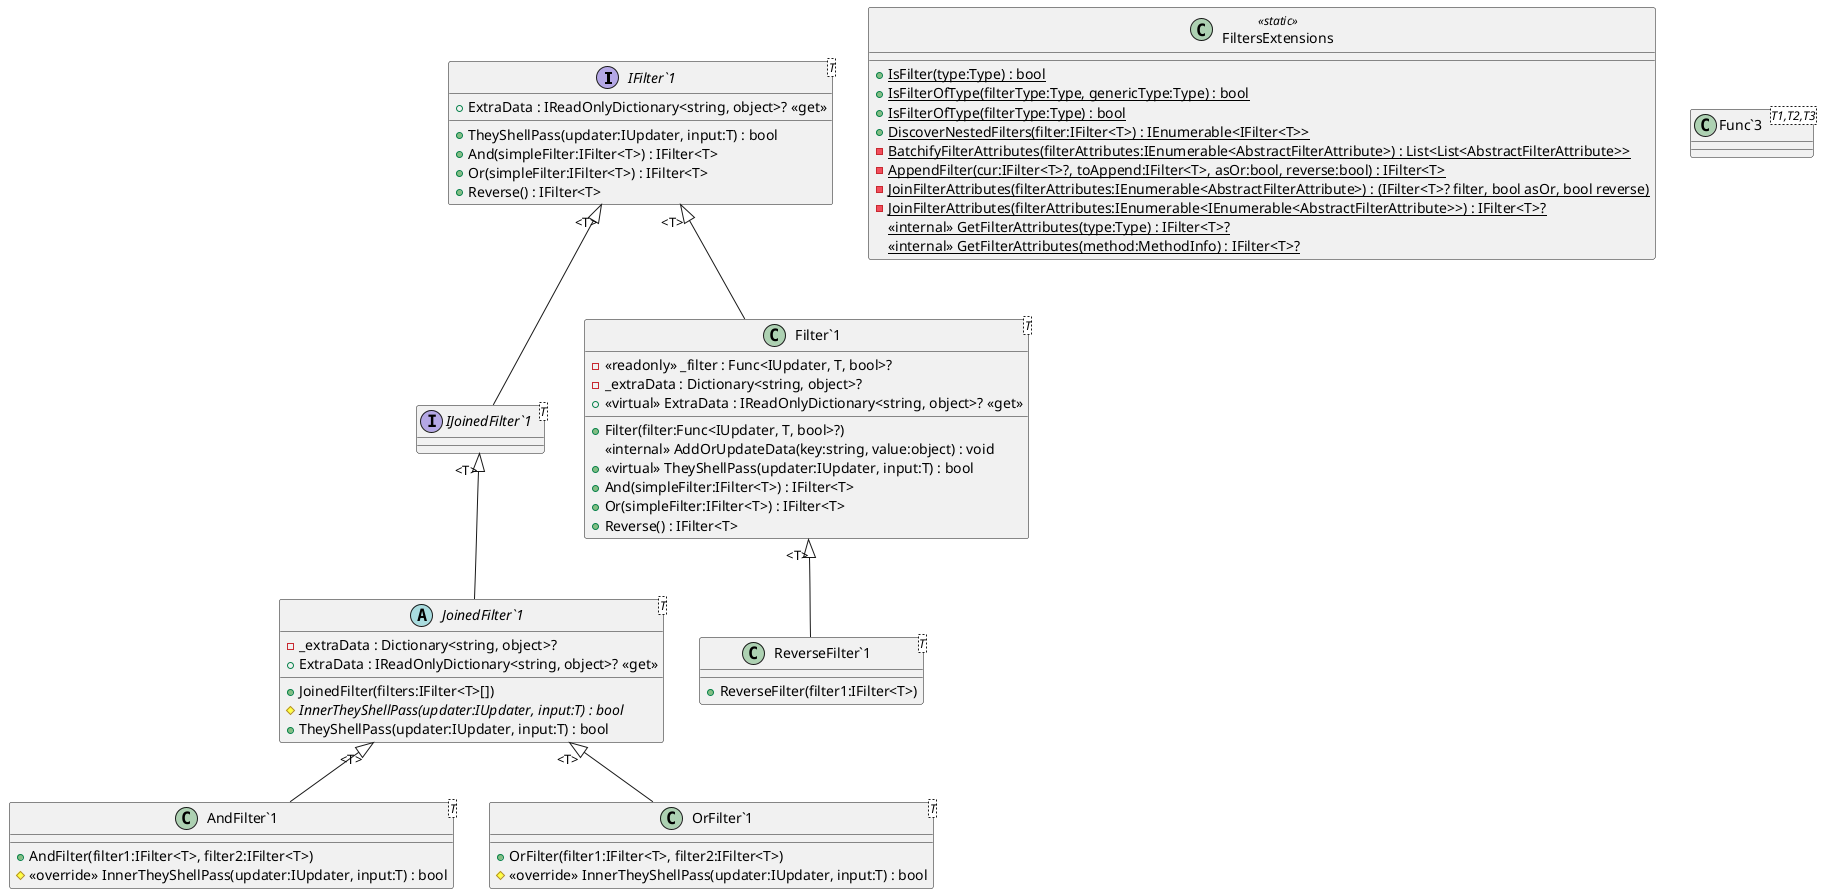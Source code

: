 @startuml
interface "IFilter`1"<T> {
    + TheyShellPass(updater:IUpdater, input:T) : bool
    + ExtraData : IReadOnlyDictionary<string, object>? <<get>>
    + And(simpleFilter:IFilter<T>) : IFilter<T>
    + Or(simpleFilter:IFilter<T>) : IFilter<T>
    + Reverse() : IFilter<T>
}
interface "IJoinedFilter`1"<T> {
}
class "Filter`1"<T> {
    - <<readonly>> _filter : Func<IUpdater, T, bool>?
    - _extraData : Dictionary<string, object>?
    + <<virtual>> ExtraData : IReadOnlyDictionary<string, object>? <<get>>
    + Filter(filter:Func<IUpdater, T, bool>?)
    <<internal>> AddOrUpdateData(key:string, value:object) : void
    + <<virtual>> TheyShellPass(updater:IUpdater, input:T) : bool
    + And(simpleFilter:IFilter<T>) : IFilter<T>
    + Or(simpleFilter:IFilter<T>) : IFilter<T>
    + Reverse() : IFilter<T>
}
class "ReverseFilter`1"<T> {
    + ReverseFilter(filter1:IFilter<T>)
}
abstract class "JoinedFilter`1"<T> {
    - _extraData : Dictionary<string, object>?
    + JoinedFilter(filters:IFilter<T>[])
    + ExtraData : IReadOnlyDictionary<string, object>? <<get>>
    # {abstract} InnerTheyShellPass(updater:IUpdater, input:T) : bool
    + TheyShellPass(updater:IUpdater, input:T) : bool
}
class "AndFilter`1"<T> {
    + AndFilter(filter1:IFilter<T>, filter2:IFilter<T>)
    # <<override>> InnerTheyShellPass(updater:IUpdater, input:T) : bool
}
class "OrFilter`1"<T> {
    + OrFilter(filter1:IFilter<T>, filter2:IFilter<T>)
    # <<override>> InnerTheyShellPass(updater:IUpdater, input:T) : bool
}
class FiltersExtensions <<static>> {
    + {static} IsFilter(type:Type) : bool
    + {static} IsFilterOfType(filterType:Type, genericType:Type) : bool
    + {static} IsFilterOfType(filterType:Type) : bool
    + {static} DiscoverNestedFilters(filter:IFilter<T>) : IEnumerable<IFilter<T>>
    - {static} BatchifyFilterAttributes(filterAttributes:IEnumerable<AbstractFilterAttribute>) : List<List<AbstractFilterAttribute>>
    - {static} AppendFilter(cur:IFilter<T>?, toAppend:IFilter<T>, asOr:bool, reverse:bool) : IFilter<T>
    - {static} JoinFilterAttributes(filterAttributes:IEnumerable<AbstractFilterAttribute>) : (IFilter<T>? filter, bool asOr, bool reverse)
    - {static} JoinFilterAttributes(filterAttributes:IEnumerable<IEnumerable<AbstractFilterAttribute>>) : IFilter<T>?
    <<internal>> {static} GetFilterAttributes(type:Type) : IFilter<T>?
    <<internal>> {static} GetFilterAttributes(method:MethodInfo) : IFilter<T>?
}
class "Func`3"<T1,T2,T3> {
}
"IFilter`1" "<T>" <|-- "IJoinedFilter`1"
"IFilter`1" "<T>" <|-- "Filter`1"
"Filter`1" "<T>" <|-- "ReverseFilter`1"
"IJoinedFilter`1" "<T>" <|-- "JoinedFilter`1"
"JoinedFilter`1" "<T>" <|-- "AndFilter`1"
"JoinedFilter`1" "<T>" <|-- "OrFilter`1"
@enduml

